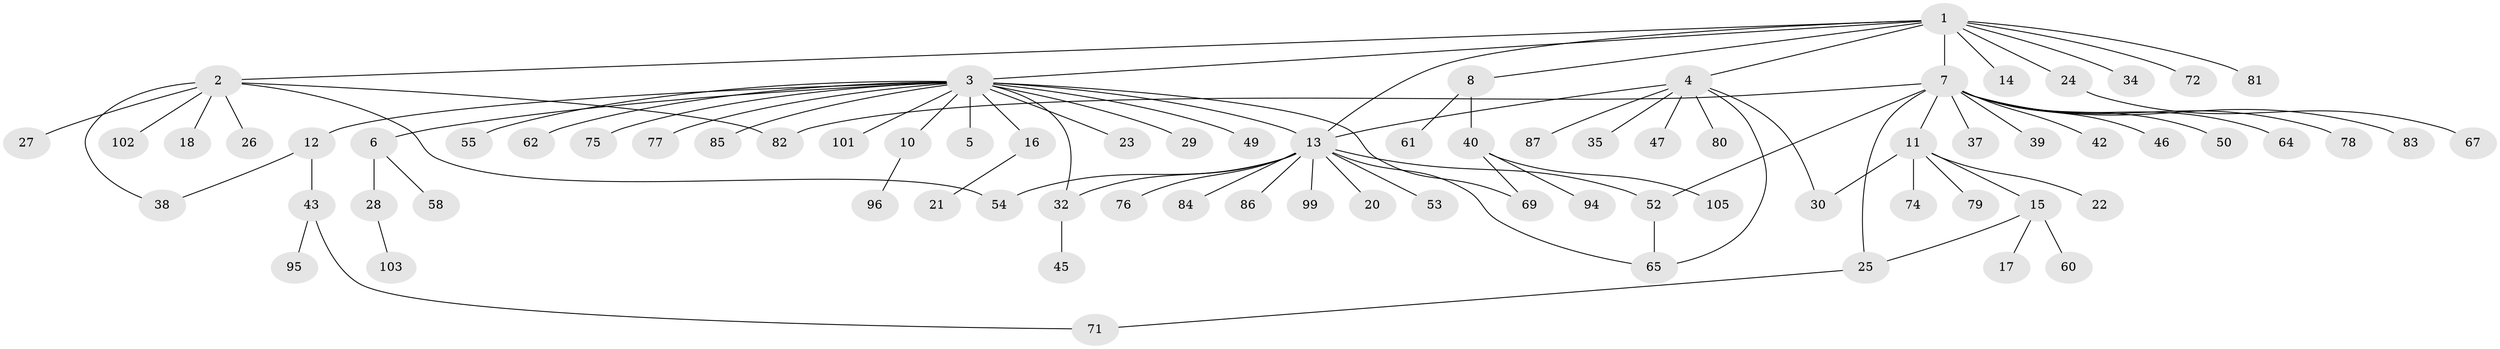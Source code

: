 // Generated by graph-tools (version 1.1) at 2025/51/02/27/25 19:51:59]
// undirected, 78 vertices, 90 edges
graph export_dot {
graph [start="1"]
  node [color=gray90,style=filled];
  1 [super="+68"];
  2 [super="+41"];
  3 [super="+9"];
  4 [super="+59"];
  5;
  6 [super="+48"];
  7 [super="+57"];
  8 [super="+36"];
  10;
  11 [super="+44"];
  12 [super="+31"];
  13 [super="+19"];
  14;
  15 [super="+91"];
  16;
  17;
  18;
  20;
  21;
  22;
  23 [super="+56"];
  24 [super="+66"];
  25 [super="+63"];
  26;
  27;
  28;
  29;
  30 [super="+33"];
  32 [super="+104"];
  34;
  35 [super="+100"];
  37;
  38;
  39;
  40 [super="+51"];
  42;
  43 [super="+70"];
  45;
  46;
  47 [super="+93"];
  49;
  50;
  52 [super="+98"];
  53;
  54 [super="+73"];
  55;
  58;
  60;
  61;
  62;
  64;
  65 [super="+88"];
  67;
  69 [super="+92"];
  71 [super="+90"];
  72;
  74;
  75;
  76 [super="+97"];
  77 [super="+89"];
  78;
  79;
  80;
  81;
  82;
  83;
  84;
  85;
  86;
  87;
  94;
  95;
  96;
  99;
  101;
  102;
  103;
  105;
  1 -- 2;
  1 -- 3;
  1 -- 4;
  1 -- 7;
  1 -- 8;
  1 -- 13;
  1 -- 14;
  1 -- 24;
  1 -- 34;
  1 -- 72;
  1 -- 81;
  2 -- 18;
  2 -- 26;
  2 -- 27;
  2 -- 38;
  2 -- 82;
  2 -- 102;
  2 -- 54;
  3 -- 5 [weight=2];
  3 -- 6;
  3 -- 13;
  3 -- 23;
  3 -- 49;
  3 -- 55;
  3 -- 69;
  3 -- 75;
  3 -- 77;
  3 -- 101;
  3 -- 10;
  3 -- 12;
  3 -- 16;
  3 -- 85;
  3 -- 29;
  3 -- 62;
  3 -- 32;
  4 -- 30;
  4 -- 35;
  4 -- 47;
  4 -- 65;
  4 -- 80;
  4 -- 13;
  4 -- 87;
  6 -- 28;
  6 -- 58;
  7 -- 11;
  7 -- 25;
  7 -- 37;
  7 -- 39;
  7 -- 42;
  7 -- 46;
  7 -- 50;
  7 -- 52;
  7 -- 64;
  7 -- 78;
  7 -- 83;
  7 -- 82;
  8 -- 40;
  8 -- 61;
  10 -- 96;
  11 -- 15;
  11 -- 22;
  11 -- 79;
  11 -- 74;
  11 -- 30;
  12 -- 43;
  12 -- 38;
  13 -- 20;
  13 -- 32;
  13 -- 53;
  13 -- 54;
  13 -- 65;
  13 -- 76;
  13 -- 84;
  13 -- 86;
  13 -- 99;
  13 -- 52;
  15 -- 17;
  15 -- 25;
  15 -- 60;
  16 -- 21;
  24 -- 67;
  25 -- 71;
  28 -- 103;
  32 -- 45;
  40 -- 105;
  40 -- 69;
  40 -- 94;
  43 -- 71;
  43 -- 95;
  52 -- 65;
}
